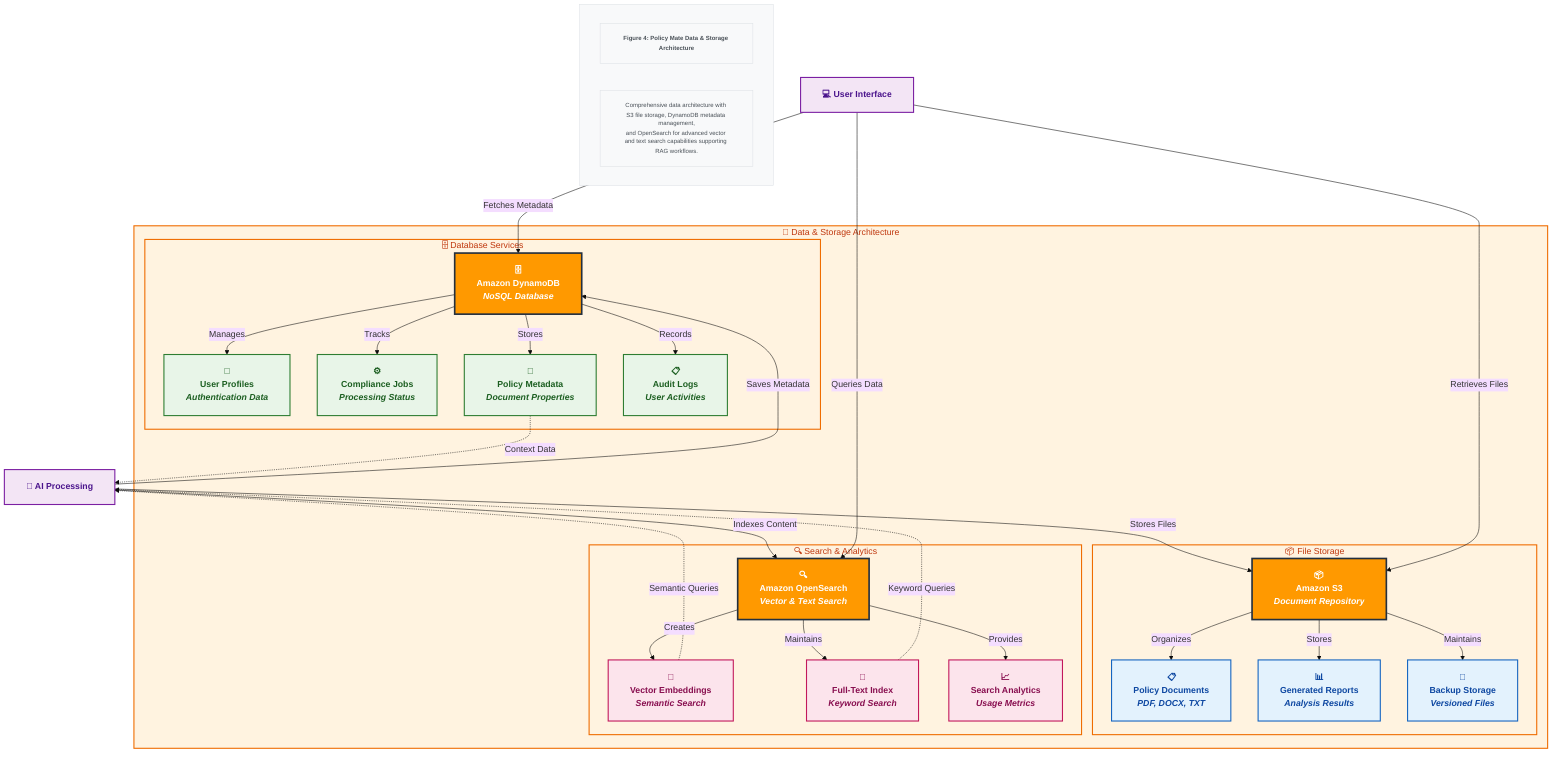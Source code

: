 %%{init: {'theme': 'base', 'flowchart': {'curve': 'basis', 'padding': 20}}}%%
flowchart TD
    %% Data & Storage Layer
    subgraph dataLayer["💾 Data & Storage Architecture"]
        direction TB
        
        subgraph fileStorage["📦 File Storage"]
            S3["📦<br/>Amazon S3<br/><i>Document Repository</i>"]
            S3Policies["📋<br/>Policy Documents<br/><i>PDF, DOCX, TXT</i>"]
            S3Reports["📊<br/>Generated Reports<br/><i>Analysis Results</i>"]
            S3Backups["💾<br/>Backup Storage<br/><i>Versioned Files</i>"]
        end
        
        subgraph database["🗄️ Database Services"]
            DynamoDB["🗄️<br/>Amazon DynamoDB<br/><i>NoSQL Database</i>"]
            UserProfiles["👤<br/>User Profiles<br/><i>Authentication Data</i>"]
            ComplianceJobs["⚙️<br/>Compliance Jobs<br/><i>Processing Status</i>"]
            PolicyMetadata["📝<br/>Policy Metadata<br/><i>Document Properties</i>"]
            AuditLogs["📋<br/>Audit Logs<br/><i>User Activities</i>"]
        end
        
        subgraph searchEngine["🔍 Search & Analytics"]
            OpenSearch["🔍<br/>Amazon OpenSearch<br/><i>Vector & Text Search</i>"]
            VectorIndex["🎯<br/>Vector Embeddings<br/><i>Semantic Search</i>"]
            TextIndex["📄<br/>Full-Text Index<br/><i>Keyword Search</i>"]
            Analytics["📈<br/>Search Analytics<br/><i>Usage Metrics</i>"]
        end
    end

    %% Data Flow
    AIProcessing["🧠 AI Processing"] -->|Stores Files| S3
    AIProcessing -->|Saves Metadata| DynamoDB
    AIProcessing -->|Indexes Content| OpenSearch
    
    S3 -->|Organizes| S3Policies
    S3 -->|Stores| S3Reports
    S3 -->|Maintains| S3Backups
    
    DynamoDB -->|Manages| UserProfiles
    DynamoDB -->|Tracks| ComplianceJobs
    DynamoDB -->|Stores| PolicyMetadata
    DynamoDB -->|Records| AuditLogs
    
    OpenSearch -->|Creates| VectorIndex
    OpenSearch -->|Maintains| TextIndex
    OpenSearch -->|Provides| Analytics
    
    %% RAG Workflow
    VectorIndex -.->|Semantic Queries| AIProcessing
    TextIndex -.->|Keyword Queries| AIProcessing
    PolicyMetadata -.->|Context Data| AIProcessing

    %% External Access
    UserInterface["💻 User Interface"] -->|Queries Data| OpenSearch
    UserInterface -->|Retrieves Files| S3
    UserInterface -->|Fetches Metadata| DynamoDB

    %% Styling
    classDef awsService fill:#ff9900,stroke:#232f3e,stroke-width:3px,color:#ffffff,font-weight:bold
    classDef storageNode fill:#e3f2fd,stroke:#1565c0,stroke-width:2px,color:#0d47a1,font-weight:bold
    classDef databaseNode fill:#e8f5e8,stroke:#2e7d32,stroke-width:2px,color:#1b5e20,font-weight:bold
    classDef searchNode fill:#fce4ec,stroke:#c2185b,stroke-width:2px,color:#880e4f,font-weight:bold
    classDef externalNode fill:#f3e5f5,stroke:#7b1fa2,stroke-width:2px,color:#4a148c,font-weight:bold
    classDef layerBox fill:#fff3e0,stroke:#ef6c00,stroke-width:2px,color:#bf360c

    class S3,DynamoDB,OpenSearch awsService
    class S3Policies,S3Reports,S3Backups storageNode
    class UserProfiles,ComplianceJobs,PolicyMetadata,AuditLogs databaseNode
    class VectorIndex,TextIndex,Analytics searchNode
    class AIProcessing,UserInterface externalNode
    class dataLayer,fileStorage,database,searchEngine layerBox

    %% Caption
    subgraph caption[" "]
        figureTitle["<b>Figure 4: Policy Mate Data & Storage Architecture</b>"]
        figureDesc["Comprehensive data architecture with S3 file storage, DynamoDB metadata management,<br/>and OpenSearch for advanced vector and text search capabilities supporting RAG workflows."]
    end

    classDef captionStyle fill:#f8f9fa,stroke:#dee2e6,stroke-width:1px,color:#495057,font-size:11px
    class caption,figureTitle,figureDesc captionStyle